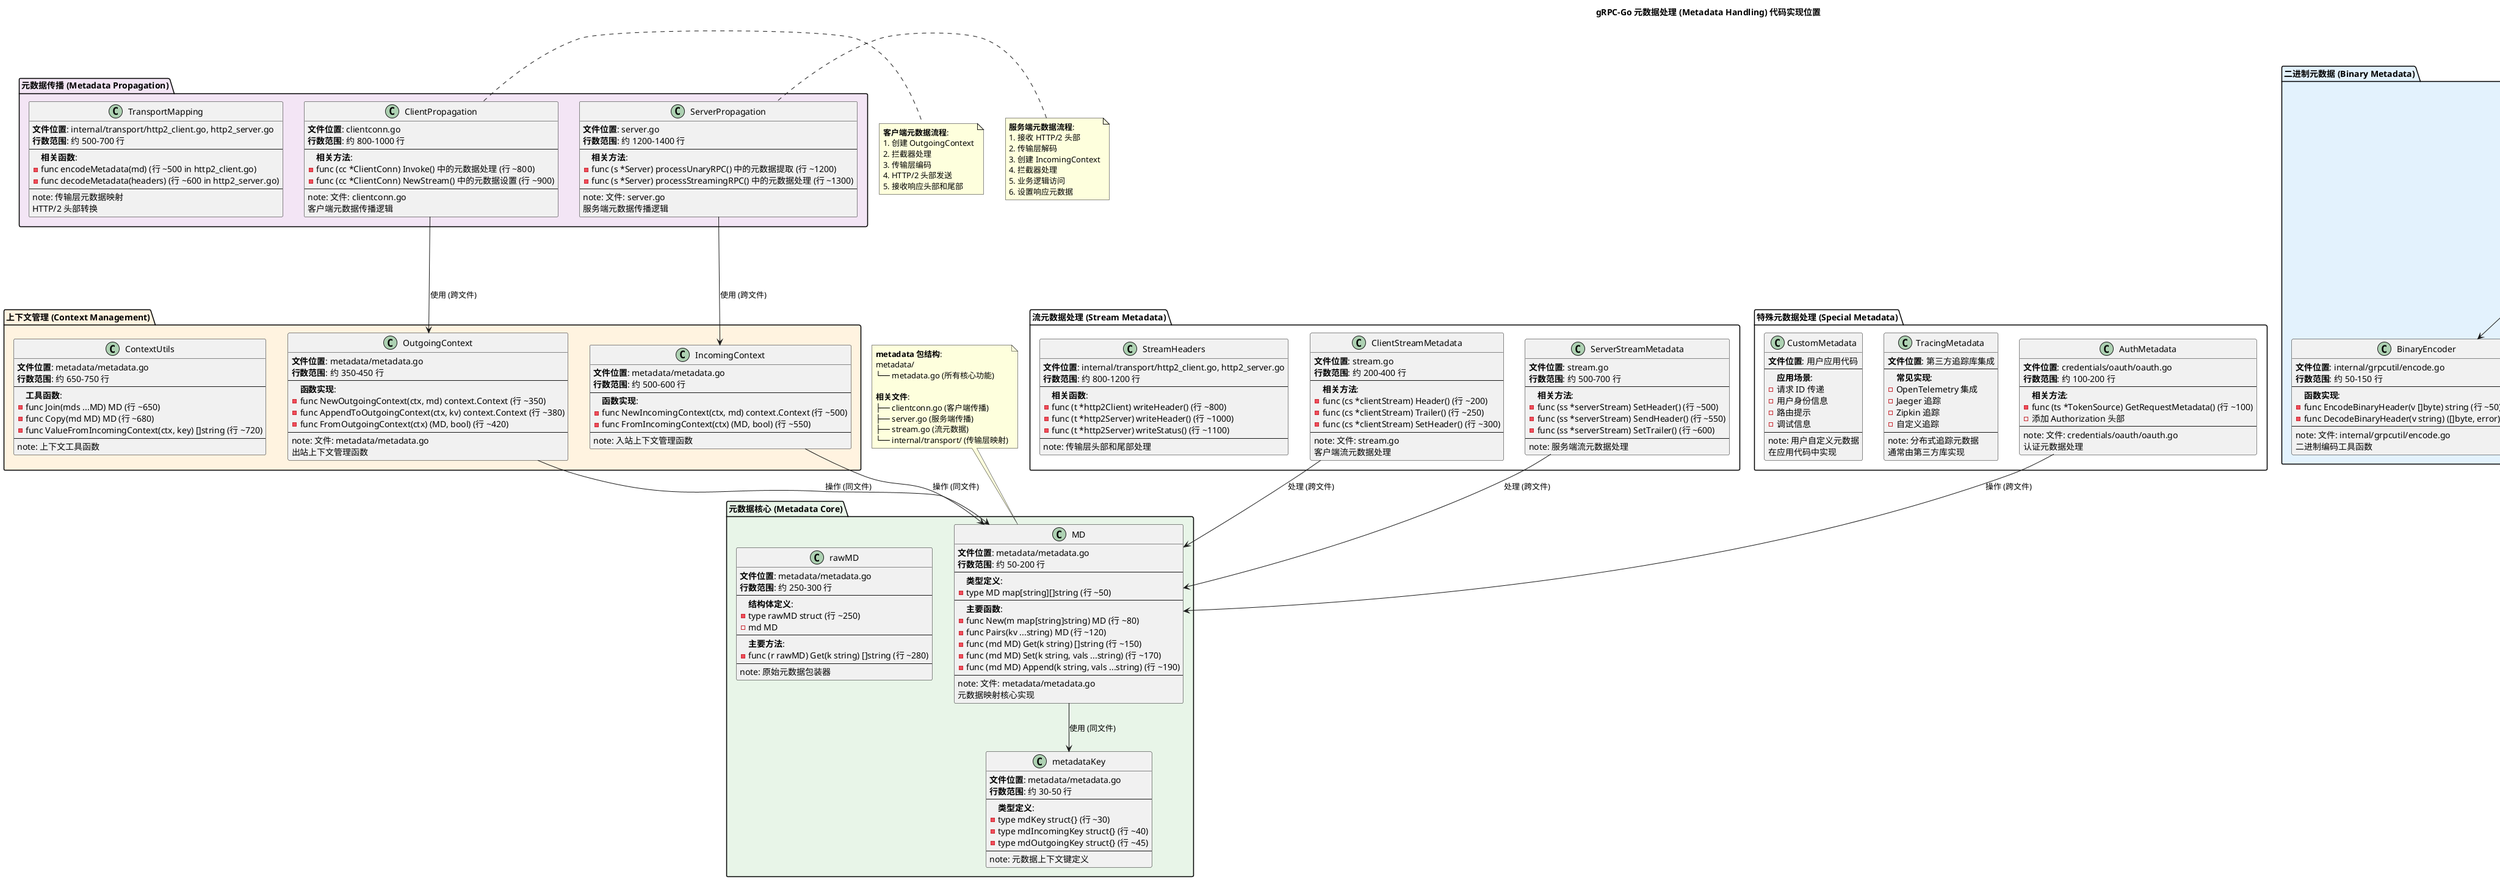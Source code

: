 @startuml 元数据处理代码位置图

!define RECTANGLE class

title gRPC-Go 元数据处理 (Metadata Handling) 代码实现位置

' 定义颜色主题
!define METADATA_COLOR #E8F5E8
!define CONTEXT_COLOR #FFF3E0
!define PROPAGATION_COLOR #F3E5F5
!define BINARY_COLOR #E3F2FD

package "元数据核心 (Metadata Core)" METADATA_COLOR {
    RECTANGLE MD {
        **文件位置**: metadata/metadata.go
        **行数范围**: 约 50-200 行
        --
        **类型定义**:
        - type MD map[string][]string (行 ~50)
        --
        **主要函数**:
        - func New(m map[string]string) MD (行 ~80)
        - func Pairs(kv ...string) MD (行 ~120)
        - func (md MD) Get(k string) []string (行 ~150)
        - func (md MD) Set(k string, vals ...string) (行 ~170)
        - func (md MD) Append(k string, vals ...string) (行 ~190)
        --
        note: 文件: metadata/metadata.go\n元数据映射核心实现
    }
    
    RECTANGLE metadataKey {
        **文件位置**: metadata/metadata.go
        **行数范围**: 约 30-50 行
        --
        **类型定义**:
        - type mdKey struct{} (行 ~30)
        - type mdIncomingKey struct{} (行 ~40)
        - type mdOutgoingKey struct{} (行 ~45)
        --
        note: 元数据上下文键定义
    }
    
    RECTANGLE rawMD {
        **文件位置**: metadata/metadata.go
        **行数范围**: 约 250-300 行
        --
        **结构体定义**:
        - type rawMD struct (行 ~250)
        - md MD
        --
        **主要方法**:
        - func (r rawMD) Get(k string) []string (行 ~280)
        --
        note: 原始元数据包装器
    }
}

package "上下文管理 (Context Management)" CONTEXT_COLOR {
    RECTANGLE OutgoingContext {
        **文件位置**: metadata/metadata.go
        **行数范围**: 约 350-450 行
        --
        **函数实现**:
        - func NewOutgoingContext(ctx, md) context.Context (行 ~350)
        - func AppendToOutgoingContext(ctx, kv) context.Context (行 ~380)
        - func FromOutgoingContext(ctx) (MD, bool) (行 ~420)
        --
        note: 文件: metadata/metadata.go\n出站上下文管理函数
    }
    
    RECTANGLE IncomingContext {
        **文件位置**: metadata/metadata.go
        **行数范围**: 约 500-600 行
        --
        **函数实现**:
        - func NewIncomingContext(ctx, md) context.Context (行 ~500)
        - func FromIncomingContext(ctx) (MD, bool) (行 ~550)
        --
        note: 入站上下文管理函数
    }
    
    RECTANGLE ContextUtils {
        **文件位置**: metadata/metadata.go
        **行数范围**: 约 650-750 行
        --
        **工具函数**:
        - func Join(mds ...MD) MD (行 ~650)
        - func Copy(md MD) MD (行 ~680)
        - func ValueFromIncomingContext(ctx, key) []string (行 ~720)
        --
        note: 上下文工具函数
    }
}

package "元数据传播 (Metadata Propagation)" PROPAGATION_COLOR {
    RECTANGLE ClientPropagation {
        **文件位置**: clientconn.go
        **行数范围**: 约 800-1000 行
        --
        **相关方法**:
        - func (cc *ClientConn) Invoke() 中的元数据处理 (行 ~800)
        - func (cc *ClientConn) NewStream() 中的元数据设置 (行 ~900)
        --
        note: 文件: clientconn.go\n客户端元数据传播逻辑
    }
    
    RECTANGLE ServerPropagation {
        **文件位置**: server.go
        **行数范围**: 约 1200-1400 行
        --
        **相关方法**:
        - func (s *Server) processUnaryRPC() 中的元数据提取 (行 ~1200)
        - func (s *Server) processStreamingRPC() 中的元数据处理 (行 ~1300)
        --
        note: 文件: server.go\n服务端元数据传播逻辑
    }
    
    RECTANGLE TransportMapping {
        **文件位置**: internal/transport/http2_client.go, http2_server.go
        **行数范围**: 约 500-700 行
        --
        **相关函数**:
        - func encodeMetadata(md) (行 ~500 in http2_client.go)
        - func decodeMetadata(headers) (行 ~600 in http2_server.go)
        --
        note: 传输层元数据映射\nHTTP/2 头部转换
    }
}

package "二进制元数据 (Binary Metadata)" BINARY_COLOR {
    RECTANGLE BinaryMetadata {
        **文件位置**: metadata/metadata.go
        **行数范围**: 约 800-900 行
        --
        **函数实现**:
        - func encodeBinHdr(v []byte) string (行 ~800)
        - func decodeBinHdr(v string) ([]byte, error) (行 ~830)
        - func isBinaryKey(k string) bool (行 ~860)
        - func validateKey(k string) error (行 ~880)
        --
        note: 文件: metadata/metadata.go\n二进制元数据处理函数
    }
    
    RECTANGLE BinaryEncoder {
        **文件位置**: internal/grpcutil/encode.go
        **行数范围**: 约 50-150 行
        --
        **函数实现**:
        - func EncodeBinaryHeader(v []byte) string (行 ~50)
        - func DecodeBinaryHeader(v string) ([]byte, error) (行 ~100)
        --
        note: 文件: internal/grpcutil/encode.go\n二进制编码工具函数
    }
    
    RECTANGLE BinaryValidator {
        **文件位置**: metadata/metadata.go
        **行数范围**: 约 950-1000 行
        --
        **验证函数**:
        - func validHeaderFieldKey(k string) bool (行 ~950)
        - func validHeaderFieldValue(v string) bool (行 ~980)
        --
        note: 二进制元数据验证函数
    }
}

package "流元数据处理 (Stream Metadata)" {
    RECTANGLE ClientStreamMetadata {
        **文件位置**: stream.go
        **行数范围**: 约 200-400 行
        --
        **相关方法**:
        - func (cs *clientStream) Header() (行 ~200)
        - func (cs *clientStream) Trailer() (行 ~250)
        - func (cs *clientStream) SetHeader() (行 ~300)
        --
        note: 文件: stream.go\n客户端流元数据处理
    }
    
    RECTANGLE ServerStreamMetadata {
        **文件位置**: stream.go
        **行数范围**: 约 500-700 行
        --
        **相关方法**:
        - func (ss *serverStream) SetHeader() (行 ~500)
        - func (ss *serverStream) SendHeader() (行 ~550)
        - func (ss *serverStream) SetTrailer() (行 ~600)
        --
        note: 服务端流元数据处理
    }
    
    RECTANGLE StreamHeaders {
        **文件位置**: internal/transport/http2_client.go, http2_server.go
        **行数范围**: 约 800-1200 行
        --
        **相关函数**:
        - func (t *http2Client) writeHeader() (行 ~800)
        - func (t *http2Server) writeHeader() (行 ~1000)
        - func (t *http2Server) writeStatus() (行 ~1100)
        --
        note: 传输层头部和尾部处理
    }
}

package "拦截器元数据 (Interceptor Metadata)" {
    RECTANGLE MetadataInterceptor {
        **文件位置**: examples/features/interceptor/client/main.go
        **行数范围**: 约 50-150 行
        --
        **示例实现**:
        - func unaryInterceptor() (行 ~50)
        - func streamInterceptor() (行 ~100)
        --
        note: 文件: examples/features/interceptor/\n元数据拦截器示例
    }
    
    RECTANGLE MetadataExtraction {
        **文件位置**: 用户自定义拦截器
        --
        **常见模式**:
        - 从 context 提取元数据
        - 添加认证信息
        - 记录追踪信息
        - 验证请求头
        --
        note: 拦截器中的元数据提取模式
    }
}

package "特殊元数据处理 (Special Metadata)" {
    RECTANGLE AuthMetadata {
        **文件位置**: credentials/oauth/oauth.go
        **行数范围**: 约 100-200 行
        --
        **相关方法**:
        - func (ts *TokenSource) GetRequestMetadata() (行 ~100)
        - 添加 Authorization 头部
        --
        note: 文件: credentials/oauth/oauth.go\n认证元数据处理
    }
    
    RECTANGLE TracingMetadata {
        **文件位置**: 第三方追踪库集成
        --
        **常见实现**:
        - OpenTelemetry 集成
        - Jaeger 追踪
        - Zipkin 追踪
        - 自定义追踪
        --
        note: 分布式追踪元数据\n通常由第三方库实现
    }
    
    RECTANGLE CustomMetadata {
        **文件位置**: 用户应用代码
        --
        **应用场景**:
        - 请求 ID 传递
        - 用户身份信息
        - 路由提示
        - 调试信息
        --
        note: 用户自定义元数据\n在应用代码中实现
    }
}

' 定义关系和文件依赖
MD --> metadataKey : 使用 (同文件)
OutgoingContext --> MD : 操作 (同文件)
IncomingContext --> MD : 操作 (同文件)

ClientPropagation --> OutgoingContext : 使用 (跨文件)
ServerPropagation --> IncomingContext : 使用 (跨文件)

BinaryMetadata --> BinaryEncoder : 使用 (跨文件)
BinaryMetadata --> BinaryValidator : 使用 (同文件)

ClientStreamMetadata --> MD : 处理 (跨文件)
ServerStreamMetadata --> MD : 处理 (跨文件)

AuthMetadata --> MD : 操作 (跨文件)

' 文件结构注释
note top of MD
  **metadata 包结构**:
  metadata/
  └── metadata.go (所有核心功能)
  
  **相关文件**:
  ├── clientconn.go (客户端传播)
  ├── server.go (服务端传播)
  ├── stream.go (流元数据)
  └── internal/transport/ (传输层映射)
end note

note bottom of BinaryMetadata
  **二进制元数据规则**:
  - 键名必须以 "-bin" 结尾
  - 值使用 Base64 编码
  - 支持任意二进制数据
  - 自动编解码处理
  - 严格格式验证
end note

note right of ClientPropagation
  **客户端元数据流程**:
  1. 创建 OutgoingContext
  2. 拦截器处理
  3. 传输层编码
  4. HTTP/2 头部发送
  5. 接收响应头部和尾部
end note

note left of ServerPropagation
  **服务端元数据流程**:
  1. 接收 HTTP/2 头部
  2. 传输层解码
  3. 创建 IncomingContext
  4. 拦截器处理
  5. 业务逻辑访问
  6. 设置响应元数据
end note

' 使用模式注释
note as N1
  **元数据使用模式**:
  
  **客户端发送**:
  ```go
  md := metadata.New(map[string]string{
      "key": "value",
  })
  ctx := metadata.NewOutgoingContext(ctx, md)
  ```
  
  **服务端接收**:
  ```go
  md, ok := metadata.FromIncomingContext(ctx)
  values := md.Get("key")
  ```
  
  **二进制数据**:
  ```go
  md := metadata.Pairs("key-bin", string(binaryData))
  ```
end note

@enduml
